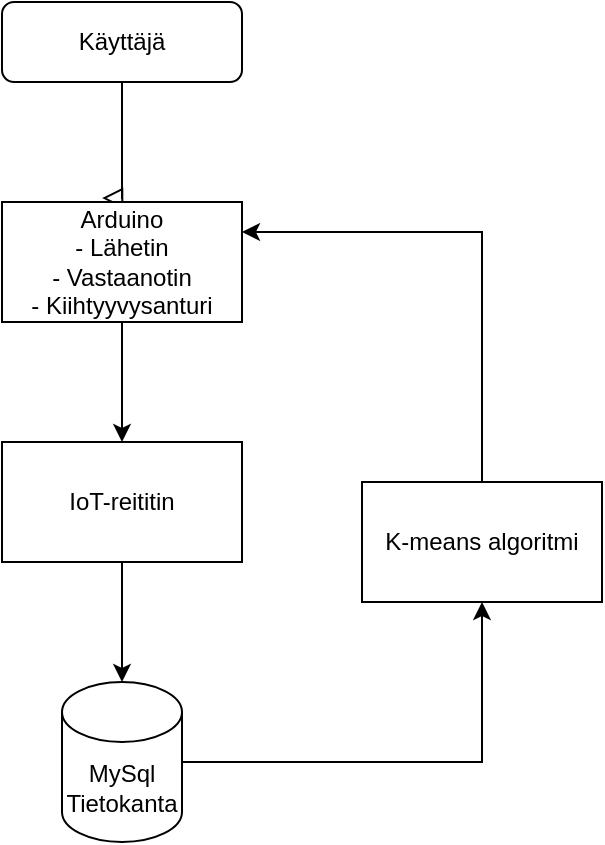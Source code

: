 <mxfile version="15.8.7" type="device"><diagram id="C5RBs43oDa-KdzZeNtuy" name="Page-1"><mxGraphModel dx="462" dy="865" grid="1" gridSize="10" guides="1" tooltips="1" connect="1" arrows="1" fold="1" page="1" pageScale="1" pageWidth="827" pageHeight="1169" math="0" shadow="0"><root><mxCell id="WIyWlLk6GJQsqaUBKTNV-0"/><mxCell id="WIyWlLk6GJQsqaUBKTNV-1" parent="WIyWlLk6GJQsqaUBKTNV-0"/><mxCell id="WIyWlLk6GJQsqaUBKTNV-2" value="" style="rounded=0;html=1;jettySize=auto;orthogonalLoop=1;fontSize=11;endArrow=block;endFill=0;endSize=8;strokeWidth=1;shadow=0;labelBackgroundColor=none;edgeStyle=orthogonalEdgeStyle;entryX=0.417;entryY=-0.033;entryDx=0;entryDy=0;entryPerimeter=0;" parent="WIyWlLk6GJQsqaUBKTNV-1" source="WIyWlLk6GJQsqaUBKTNV-3" target="TA5m21hto4oLA7ozgz0I-1" edge="1"><mxGeometry relative="1" as="geometry"><mxPoint x="220" y="170" as="targetPoint"/><Array as="points"><mxPoint x="250" y="228"/></Array></mxGeometry></mxCell><mxCell id="WIyWlLk6GJQsqaUBKTNV-3" value="Käyttäjä" style="rounded=1;whiteSpace=wrap;html=1;fontSize=12;glass=0;strokeWidth=1;shadow=0;" parent="WIyWlLk6GJQsqaUBKTNV-1" vertex="1"><mxGeometry x="190" y="130" width="120" height="40" as="geometry"/></mxCell><mxCell id="TA5m21hto4oLA7ozgz0I-7" style="edgeStyle=orthogonalEdgeStyle;rounded=0;orthogonalLoop=1;jettySize=auto;html=1;entryX=0.5;entryY=1;entryDx=0;entryDy=0;" edge="1" parent="WIyWlLk6GJQsqaUBKTNV-1" source="TA5m21hto4oLA7ozgz0I-0" target="TA5m21hto4oLA7ozgz0I-6"><mxGeometry relative="1" as="geometry"><mxPoint x="430" y="510" as="targetPoint"/></mxGeometry></mxCell><mxCell id="TA5m21hto4oLA7ozgz0I-0" value="MySql&lt;br&gt;Tietokanta" style="shape=cylinder3;whiteSpace=wrap;html=1;boundedLbl=1;backgroundOutline=1;size=15;" vertex="1" parent="WIyWlLk6GJQsqaUBKTNV-1"><mxGeometry x="220" y="470" width="60" height="80" as="geometry"/></mxCell><mxCell id="TA5m21hto4oLA7ozgz0I-5" style="edgeStyle=orthogonalEdgeStyle;rounded=0;orthogonalLoop=1;jettySize=auto;html=1;" edge="1" parent="WIyWlLk6GJQsqaUBKTNV-1" source="TA5m21hto4oLA7ozgz0I-1" target="TA5m21hto4oLA7ozgz0I-3"><mxGeometry relative="1" as="geometry"/></mxCell><mxCell id="TA5m21hto4oLA7ozgz0I-1" value="Arduino&lt;br&gt;- Lähetin&lt;br&gt;- Vastaanotin&lt;br&gt;- Kiihtyyvysanturi" style="rounded=0;whiteSpace=wrap;html=1;" vertex="1" parent="WIyWlLk6GJQsqaUBKTNV-1"><mxGeometry x="190" y="230" width="120" height="60" as="geometry"/></mxCell><mxCell id="TA5m21hto4oLA7ozgz0I-4" style="edgeStyle=orthogonalEdgeStyle;rounded=0;orthogonalLoop=1;jettySize=auto;html=1;" edge="1" parent="WIyWlLk6GJQsqaUBKTNV-1" source="TA5m21hto4oLA7ozgz0I-3" target="TA5m21hto4oLA7ozgz0I-0"><mxGeometry relative="1" as="geometry"/></mxCell><mxCell id="TA5m21hto4oLA7ozgz0I-3" value="IoT-reititin" style="rounded=0;whiteSpace=wrap;html=1;" vertex="1" parent="WIyWlLk6GJQsqaUBKTNV-1"><mxGeometry x="190" y="350" width="120" height="60" as="geometry"/></mxCell><mxCell id="TA5m21hto4oLA7ozgz0I-8" style="edgeStyle=orthogonalEdgeStyle;rounded=0;orthogonalLoop=1;jettySize=auto;html=1;entryX=1;entryY=0.25;entryDx=0;entryDy=0;" edge="1" parent="WIyWlLk6GJQsqaUBKTNV-1" source="TA5m21hto4oLA7ozgz0I-6" target="TA5m21hto4oLA7ozgz0I-1"><mxGeometry relative="1" as="geometry"><mxPoint x="430" y="250" as="targetPoint"/><Array as="points"><mxPoint x="430" y="245"/></Array></mxGeometry></mxCell><mxCell id="TA5m21hto4oLA7ozgz0I-6" value="K-means algoritmi" style="rounded=0;whiteSpace=wrap;html=1;" vertex="1" parent="WIyWlLk6GJQsqaUBKTNV-1"><mxGeometry x="370" y="370" width="120" height="60" as="geometry"/></mxCell></root></mxGraphModel></diagram></mxfile>